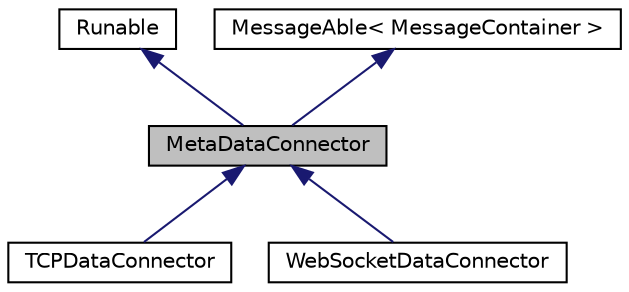 digraph "MetaDataConnector"
{
  edge [fontname="Helvetica",fontsize="10",labelfontname="Helvetica",labelfontsize="10"];
  node [fontname="Helvetica",fontsize="10",shape=record];
  Node0 [label="MetaDataConnector",height=0.2,width=0.4,color="black", fillcolor="grey75", style="filled", fontcolor="black"];
  Node1 -> Node0 [dir="back",color="midnightblue",fontsize="10",style="solid",fontname="Helvetica"];
  Node1 [label="Runable",height=0.2,width=0.4,color="black", fillcolor="white", style="filled",URL="$classRunable.html"];
  Node2 -> Node0 [dir="back",color="midnightblue",fontsize="10",style="solid",fontname="Helvetica"];
  Node2 [label="MessageAble\< MessageContainer \>",height=0.2,width=0.4,color="black", fillcolor="white", style="filled",URL="$classMessageAble.html"];
  Node0 -> Node3 [dir="back",color="midnightblue",fontsize="10",style="solid",fontname="Helvetica"];
  Node3 [label="TCPDataConnector",height=0.2,width=0.4,color="black", fillcolor="white", style="filled",URL="$classTCPDataConnector.html"];
  Node0 -> Node4 [dir="back",color="midnightblue",fontsize="10",style="solid",fontname="Helvetica"];
  Node4 [label="WebSocketDataConnector",height=0.2,width=0.4,color="black", fillcolor="white", style="filled",URL="$classWebSocketDataConnector.html"];
}
